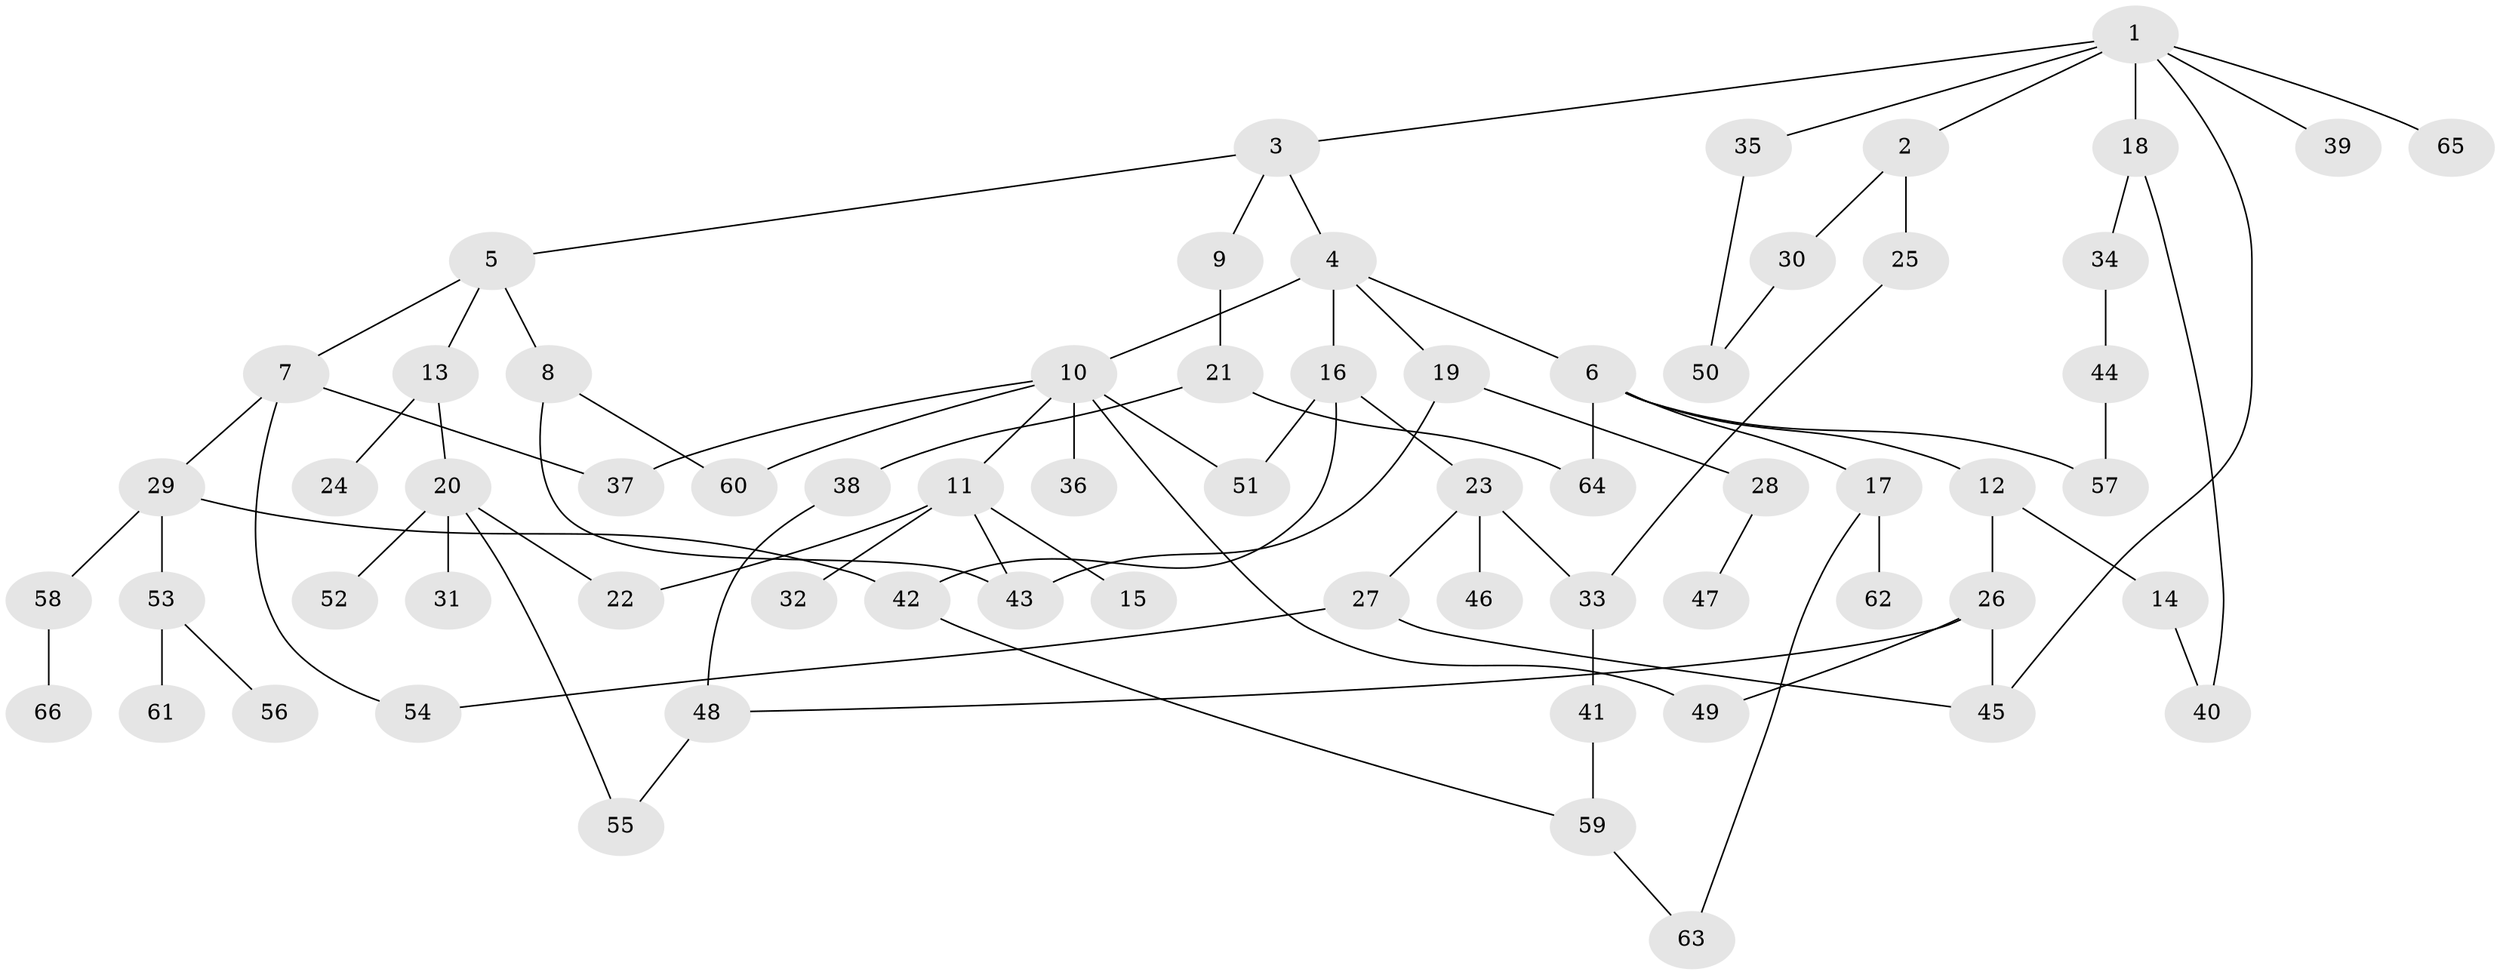 // coarse degree distribution, {8: 0.030303030303030304, 4: 0.09090909090909091, 5: 0.12121212121212122, 7: 0.06060606060606061, 3: 0.3333333333333333, 2: 0.15151515151515152, 1: 0.21212121212121213}
// Generated by graph-tools (version 1.1) at 2025/17/03/04/25 18:17:00]
// undirected, 66 vertices, 85 edges
graph export_dot {
graph [start="1"]
  node [color=gray90,style=filled];
  1;
  2;
  3;
  4;
  5;
  6;
  7;
  8;
  9;
  10;
  11;
  12;
  13;
  14;
  15;
  16;
  17;
  18;
  19;
  20;
  21;
  22;
  23;
  24;
  25;
  26;
  27;
  28;
  29;
  30;
  31;
  32;
  33;
  34;
  35;
  36;
  37;
  38;
  39;
  40;
  41;
  42;
  43;
  44;
  45;
  46;
  47;
  48;
  49;
  50;
  51;
  52;
  53;
  54;
  55;
  56;
  57;
  58;
  59;
  60;
  61;
  62;
  63;
  64;
  65;
  66;
  1 -- 2;
  1 -- 3;
  1 -- 18;
  1 -- 35;
  1 -- 39;
  1 -- 65;
  1 -- 45;
  2 -- 25;
  2 -- 30;
  3 -- 4;
  3 -- 5;
  3 -- 9;
  4 -- 6;
  4 -- 10;
  4 -- 16;
  4 -- 19;
  5 -- 7;
  5 -- 8;
  5 -- 13;
  6 -- 12;
  6 -- 17;
  6 -- 57;
  6 -- 64;
  7 -- 29;
  7 -- 54;
  7 -- 37;
  8 -- 43;
  8 -- 60;
  9 -- 21;
  10 -- 11;
  10 -- 36;
  10 -- 37;
  10 -- 60;
  10 -- 49;
  10 -- 51;
  11 -- 15;
  11 -- 32;
  11 -- 43;
  11 -- 22;
  12 -- 14;
  12 -- 26;
  13 -- 20;
  13 -- 24;
  14 -- 40;
  16 -- 23;
  16 -- 51;
  16 -- 42;
  17 -- 62;
  17 -- 63;
  18 -- 34;
  18 -- 40;
  19 -- 28;
  19 -- 43;
  20 -- 22;
  20 -- 31;
  20 -- 52;
  20 -- 55;
  21 -- 38;
  21 -- 64;
  23 -- 27;
  23 -- 33;
  23 -- 46;
  25 -- 33;
  26 -- 48;
  26 -- 49;
  26 -- 45;
  27 -- 45;
  27 -- 54;
  28 -- 47;
  29 -- 42;
  29 -- 53;
  29 -- 58;
  30 -- 50;
  33 -- 41;
  34 -- 44;
  35 -- 50;
  38 -- 48;
  41 -- 59;
  42 -- 59;
  44 -- 57;
  48 -- 55;
  53 -- 56;
  53 -- 61;
  58 -- 66;
  59 -- 63;
}
